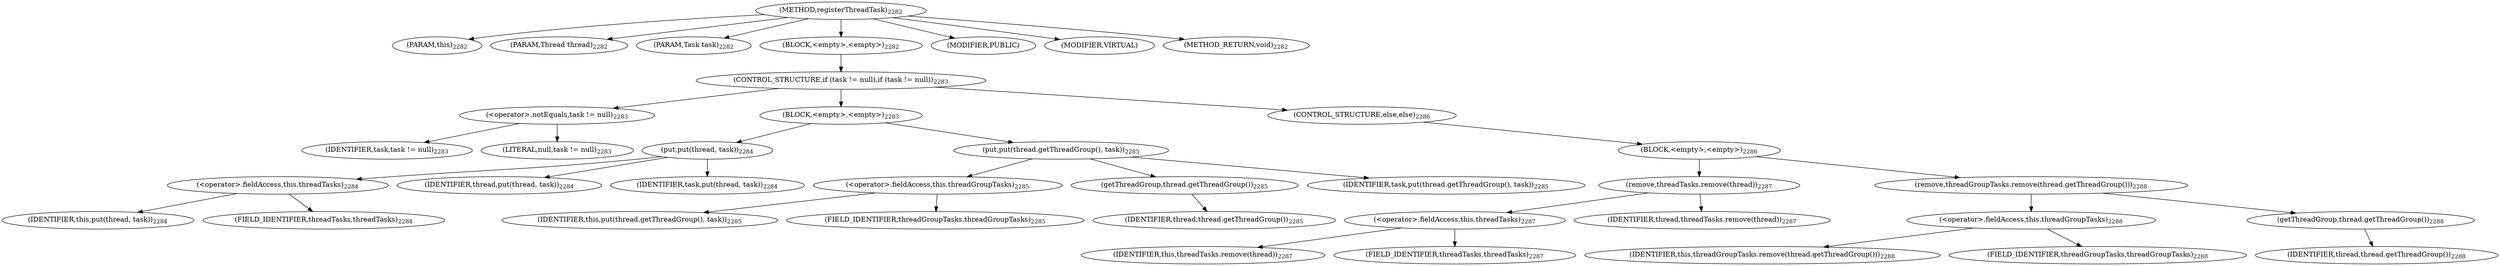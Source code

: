 digraph "registerThreadTask" {  
"3748" [label = <(METHOD,registerThreadTask)<SUB>2282</SUB>> ]
"3749" [label = <(PARAM,this)<SUB>2282</SUB>> ]
"3750" [label = <(PARAM,Thread thread)<SUB>2282</SUB>> ]
"3751" [label = <(PARAM,Task task)<SUB>2282</SUB>> ]
"3752" [label = <(BLOCK,&lt;empty&gt;,&lt;empty&gt;)<SUB>2282</SUB>> ]
"3753" [label = <(CONTROL_STRUCTURE,if (task != null),if (task != null))<SUB>2283</SUB>> ]
"3754" [label = <(&lt;operator&gt;.notEquals,task != null)<SUB>2283</SUB>> ]
"3755" [label = <(IDENTIFIER,task,task != null)<SUB>2283</SUB>> ]
"3756" [label = <(LITERAL,null,task != null)<SUB>2283</SUB>> ]
"3757" [label = <(BLOCK,&lt;empty&gt;,&lt;empty&gt;)<SUB>2283</SUB>> ]
"3758" [label = <(put,put(thread, task))<SUB>2284</SUB>> ]
"3759" [label = <(&lt;operator&gt;.fieldAccess,this.threadTasks)<SUB>2284</SUB>> ]
"3760" [label = <(IDENTIFIER,this,put(thread, task))<SUB>2284</SUB>> ]
"3761" [label = <(FIELD_IDENTIFIER,threadTasks,threadTasks)<SUB>2284</SUB>> ]
"3762" [label = <(IDENTIFIER,thread,put(thread, task))<SUB>2284</SUB>> ]
"3763" [label = <(IDENTIFIER,task,put(thread, task))<SUB>2284</SUB>> ]
"3764" [label = <(put,put(thread.getThreadGroup(), task))<SUB>2285</SUB>> ]
"3765" [label = <(&lt;operator&gt;.fieldAccess,this.threadGroupTasks)<SUB>2285</SUB>> ]
"3766" [label = <(IDENTIFIER,this,put(thread.getThreadGroup(), task))<SUB>2285</SUB>> ]
"3767" [label = <(FIELD_IDENTIFIER,threadGroupTasks,threadGroupTasks)<SUB>2285</SUB>> ]
"3768" [label = <(getThreadGroup,thread.getThreadGroup())<SUB>2285</SUB>> ]
"3769" [label = <(IDENTIFIER,thread,thread.getThreadGroup())<SUB>2285</SUB>> ]
"3770" [label = <(IDENTIFIER,task,put(thread.getThreadGroup(), task))<SUB>2285</SUB>> ]
"3771" [label = <(CONTROL_STRUCTURE,else,else)<SUB>2286</SUB>> ]
"3772" [label = <(BLOCK,&lt;empty&gt;,&lt;empty&gt;)<SUB>2286</SUB>> ]
"3773" [label = <(remove,threadTasks.remove(thread))<SUB>2287</SUB>> ]
"3774" [label = <(&lt;operator&gt;.fieldAccess,this.threadTasks)<SUB>2287</SUB>> ]
"3775" [label = <(IDENTIFIER,this,threadTasks.remove(thread))<SUB>2287</SUB>> ]
"3776" [label = <(FIELD_IDENTIFIER,threadTasks,threadTasks)<SUB>2287</SUB>> ]
"3777" [label = <(IDENTIFIER,thread,threadTasks.remove(thread))<SUB>2287</SUB>> ]
"3778" [label = <(remove,threadGroupTasks.remove(thread.getThreadGroup()))<SUB>2288</SUB>> ]
"3779" [label = <(&lt;operator&gt;.fieldAccess,this.threadGroupTasks)<SUB>2288</SUB>> ]
"3780" [label = <(IDENTIFIER,this,threadGroupTasks.remove(thread.getThreadGroup()))<SUB>2288</SUB>> ]
"3781" [label = <(FIELD_IDENTIFIER,threadGroupTasks,threadGroupTasks)<SUB>2288</SUB>> ]
"3782" [label = <(getThreadGroup,thread.getThreadGroup())<SUB>2288</SUB>> ]
"3783" [label = <(IDENTIFIER,thread,thread.getThreadGroup())<SUB>2288</SUB>> ]
"3784" [label = <(MODIFIER,PUBLIC)> ]
"3785" [label = <(MODIFIER,VIRTUAL)> ]
"3786" [label = <(METHOD_RETURN,void)<SUB>2282</SUB>> ]
  "3748" -> "3749" 
  "3748" -> "3750" 
  "3748" -> "3751" 
  "3748" -> "3752" 
  "3748" -> "3784" 
  "3748" -> "3785" 
  "3748" -> "3786" 
  "3752" -> "3753" 
  "3753" -> "3754" 
  "3753" -> "3757" 
  "3753" -> "3771" 
  "3754" -> "3755" 
  "3754" -> "3756" 
  "3757" -> "3758" 
  "3757" -> "3764" 
  "3758" -> "3759" 
  "3758" -> "3762" 
  "3758" -> "3763" 
  "3759" -> "3760" 
  "3759" -> "3761" 
  "3764" -> "3765" 
  "3764" -> "3768" 
  "3764" -> "3770" 
  "3765" -> "3766" 
  "3765" -> "3767" 
  "3768" -> "3769" 
  "3771" -> "3772" 
  "3772" -> "3773" 
  "3772" -> "3778" 
  "3773" -> "3774" 
  "3773" -> "3777" 
  "3774" -> "3775" 
  "3774" -> "3776" 
  "3778" -> "3779" 
  "3778" -> "3782" 
  "3779" -> "3780" 
  "3779" -> "3781" 
  "3782" -> "3783" 
}
